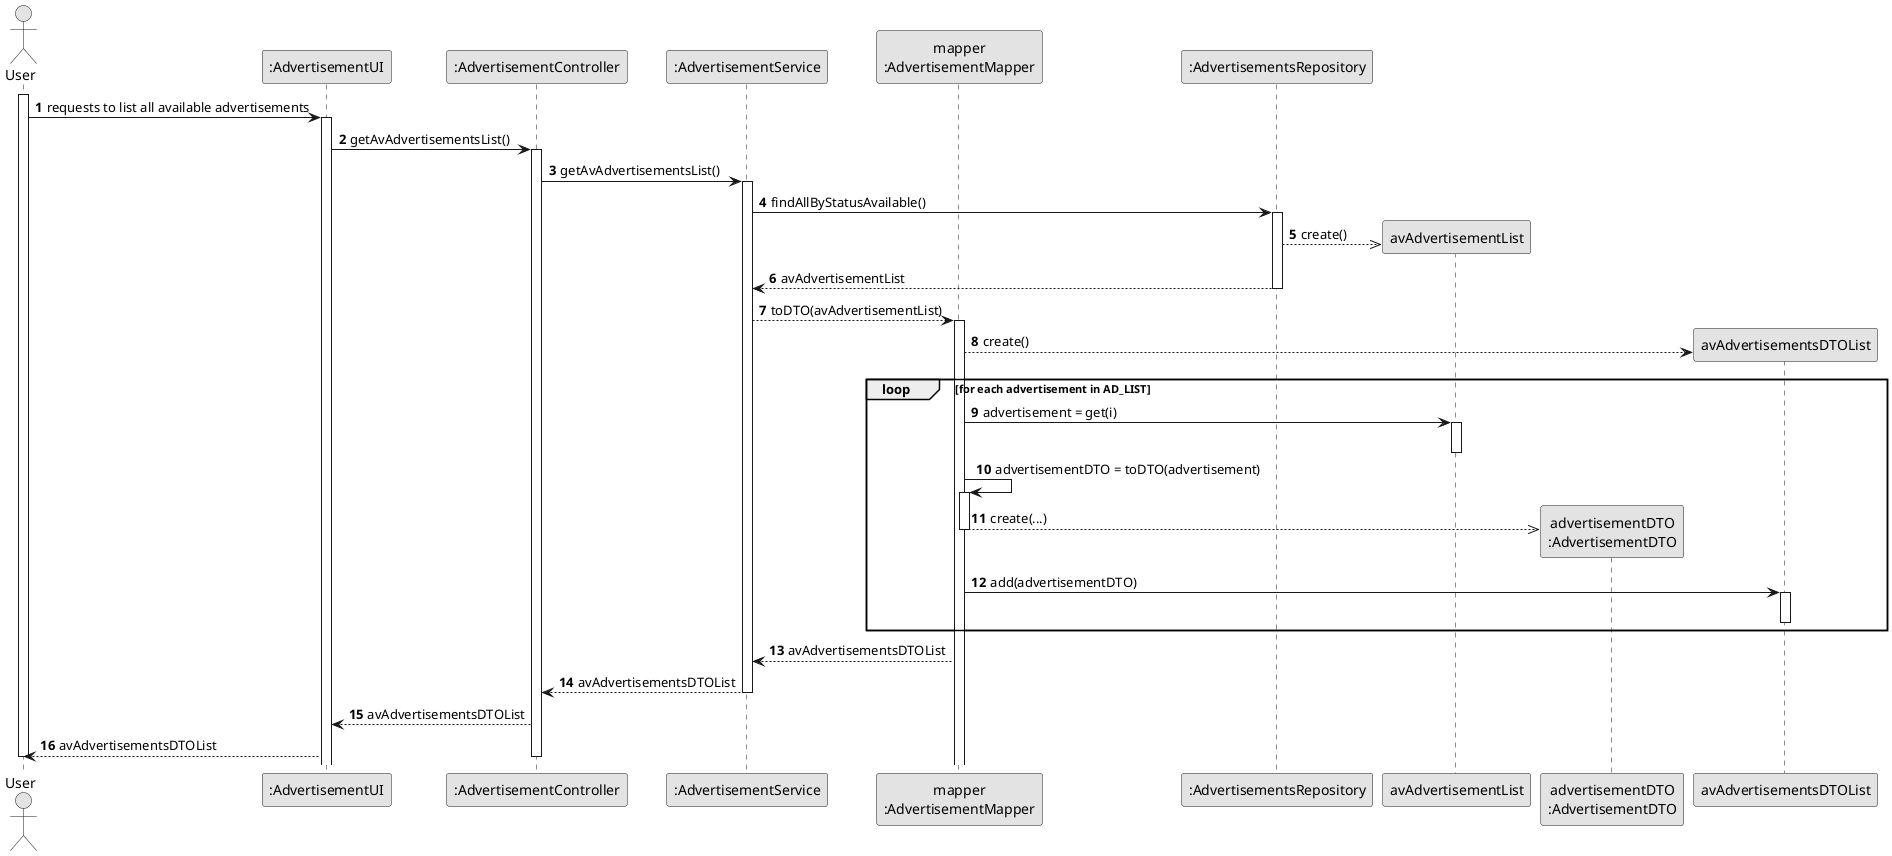 @startuml
skinparam monochrome true
skinparam packageStyle rectangle
skinparam shadowing false

autonumber

actor "User" as USER
participant ":AdvertisementUI" as UI
participant ":AdvertisementController" as CTRL
participant ":AdvertisementService" as SERV
participant "mapper\n:AdvertisementMapper" as MAPPER
participant ":AdvertisementsRepository" as AD_REPO
participant "avAdvertisementList" as AD_LIST
participant "advertisementDTO\n:AdvertisementDTO" as advertisementDTO



activate USER

    USER -> UI : requests to list all available advertisements
    activate UI
        UI -> CTRL : getAvAdvertisementsList()
        activate CTRL

            CTRL -> SERV : getAvAdvertisementsList()
            activate SERV

                SERV -> AD_REPO : findAllByStatusAvailable()
                activate AD_REPO
                AD_REPO -->> AD_LIST**:create()
                AD_REPO --> SERV : avAdvertisementList
                deactivate AD_REPO
            SERV --> MAPPER : toDTO(avAdvertisementList)
            activate MAPPER
            MAPPER --> avAdvertisementsDTOList**:create()
            loop for each advertisement in AD_LIST
                MAPPER -> AD_LIST : advertisement = get(i)
                activate AD_LIST
                deactivate AD_LIST
                MAPPER -> MAPPER : advertisementDTO = toDTO(advertisement)
                activate MAPPER
                MAPPER -->> advertisementDTO**:create(...)
                deactivate MAPPER
                MAPPER -> avAdvertisementsDTOList :add(advertisementDTO)
                activate avAdvertisementsDTOList
                deactivate avAdvertisementsDTOList
            end
            MAPPER --> SERV : avAdvertisementsDTOList
            SERV --> CTRL : avAdvertisementsDTOList
            deactivate SERV
        CTRL --> UI : avAdvertisementsDTOList
        UI --> USER : avAdvertisementsDTOList
        deactivate CTRL
deactivate USER
@enduml